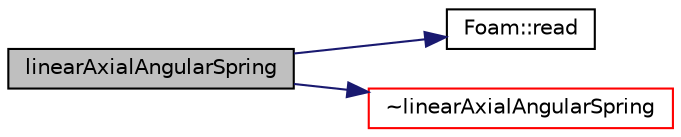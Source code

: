 digraph "linearAxialAngularSpring"
{
  bgcolor="transparent";
  edge [fontname="Helvetica",fontsize="10",labelfontname="Helvetica",labelfontsize="10"];
  node [fontname="Helvetica",fontsize="10",shape=record];
  rankdir="LR";
  Node0 [label="linearAxialAngularSpring",height=0.2,width=0.4,color="black", fillcolor="grey75", style="filled", fontcolor="black"];
  Node0 -> Node1 [color="midnightblue",fontsize="10",style="solid",fontname="Helvetica"];
  Node1 [label="Foam::read",height=0.2,width=0.4,color="black",URL="$a21851.html#a18efc6d016047ec7c6d5150d913d8c34"];
  Node0 -> Node2 [color="midnightblue",fontsize="10",style="solid",fontname="Helvetica"];
  Node2 [label="~linearAxialAngularSpring",height=0.2,width=0.4,color="red",URL="$a30777.html#a1173e978f72c84c9ae36dca5043fb8af",tooltip="Destructor. "];
}
